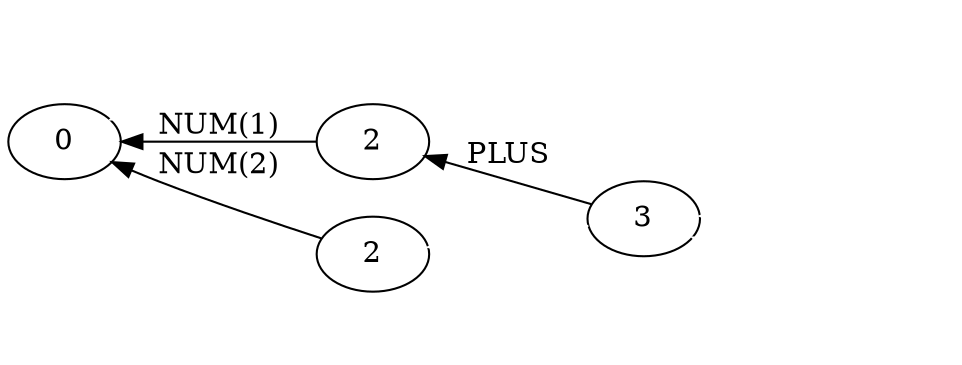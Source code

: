             digraph GSS2 {
                d2toptions="--autosize";
                rankdir=RL
                0 [label=" ", color=white]
                1 [label="0"]
                0 -> 1 [label=" ", color=white]
                2 [label=" ",color=white]
                3 [label="3"]
                4 [label="2"]
                4 -> 1 [label="NUM(1)"]
                3 -> 4 [label="PLUS"]
                5 [label="2"]
                5 -> 1 [label="NUM(2)"]
                3 -> 5 [label="    ",color=white]
                2 -> 3 [label=" ",color=white]
                6 [label=" ",color=white]
                6 -> 3 [label="       ",color=white]
                {rank=same; 6 2 0}
                {rank=same; 1}
                {rank=same; 3}
                {rank=same; 4}
                {rank=same; 5}
            }
            
